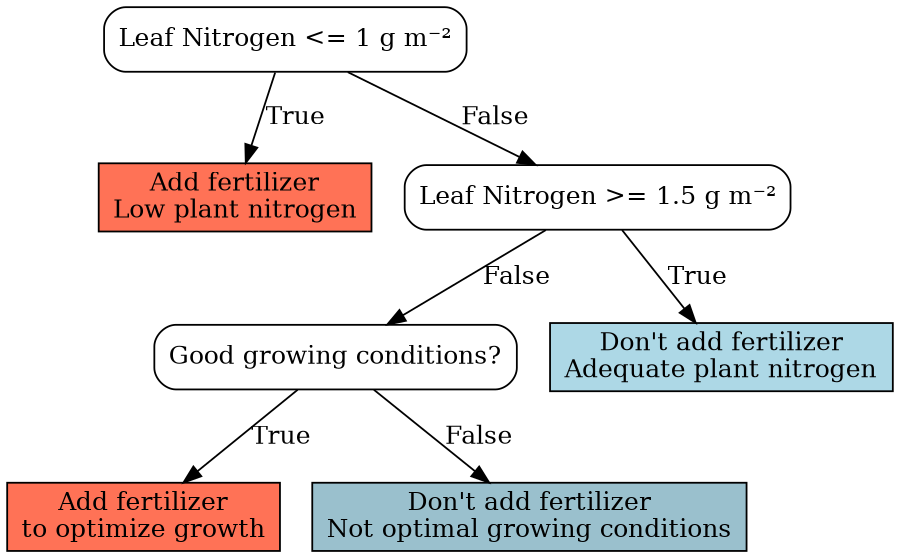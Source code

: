 digraph "decision tree" {
	node [shape=rectangle style=rounded]
	size="6,6"
	"Add fertilizer
Low plant nitrogen" [fillcolor=coral1 style=filled]
	"Leaf Nitrogen <= 1 g m⁻²" -> "Add fertilizer
Low plant nitrogen" [label=True]
	"Leaf Nitrogen <= 1 g m⁻²" -> "Leaf Nitrogen >= 1.5 g m⁻²" [label=False]
	"Leaf Nitrogen >= 1.5 g m⁻²" -> "Good growing conditions?" [label=False]
	"Don't add fertilizer
Adequate plant nitrogen" [fillcolor=lightblue style=filled]
	"Leaf Nitrogen >= 1.5 g m⁻²" -> "Don't add fertilizer
Adequate plant nitrogen" [label=True]
	"Add fertilizer
to optimize growth" [fillcolor=coral1 style=filled]
	"Good growing conditions?" -> "Add fertilizer
to optimize growth" [label=True]
	"Don't add fertilizer
Not optimal growing conditions" [fillcolor=lightblue3 style=filled]
	"Good growing conditions?" -> "Don't add fertilizer
Not optimal growing conditions" [label=False]
}

